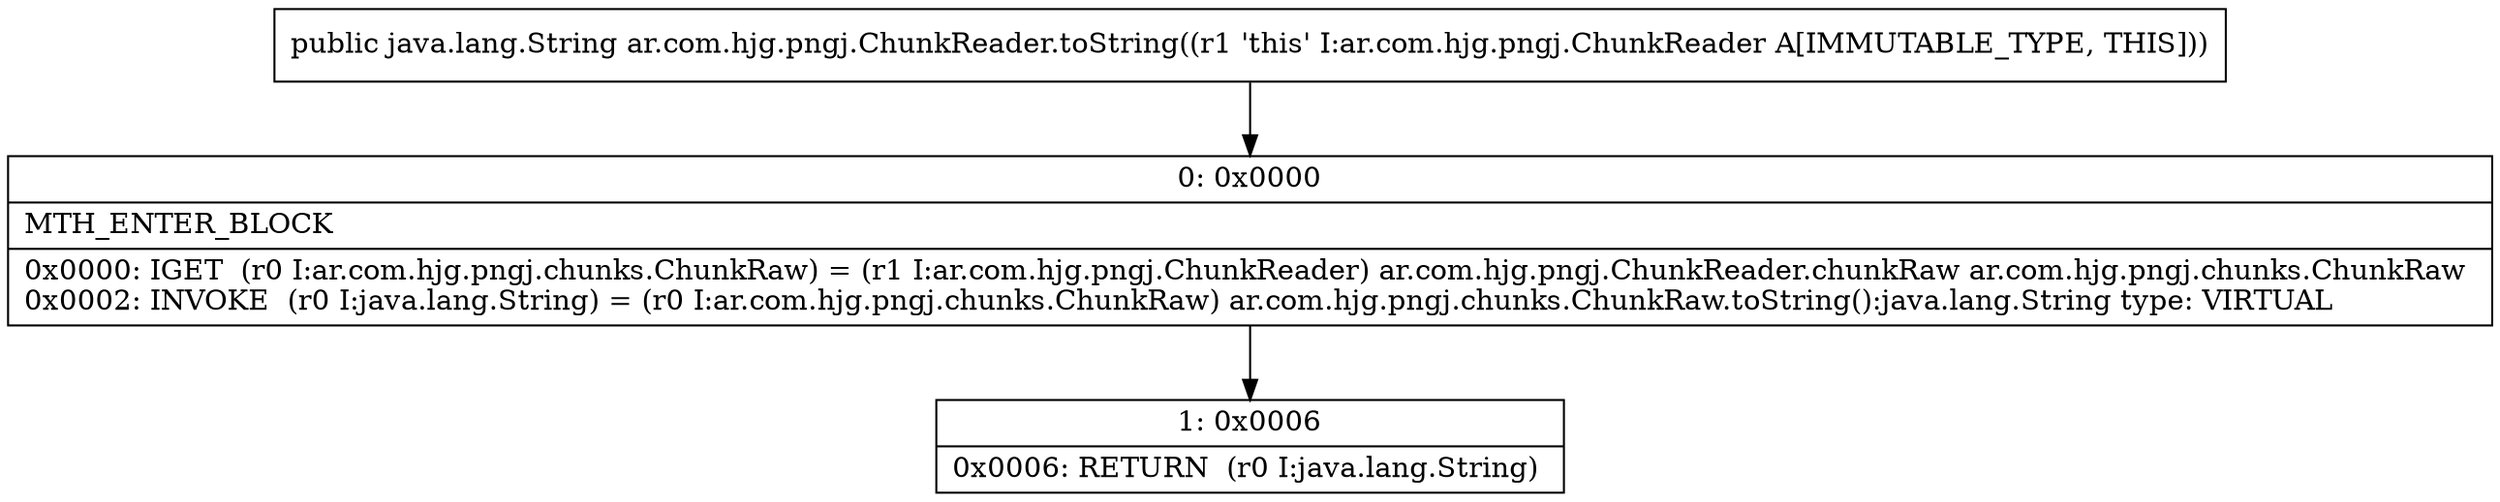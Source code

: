digraph "CFG forar.com.hjg.pngj.ChunkReader.toString()Ljava\/lang\/String;" {
Node_0 [shape=record,label="{0\:\ 0x0000|MTH_ENTER_BLOCK\l|0x0000: IGET  (r0 I:ar.com.hjg.pngj.chunks.ChunkRaw) = (r1 I:ar.com.hjg.pngj.ChunkReader) ar.com.hjg.pngj.ChunkReader.chunkRaw ar.com.hjg.pngj.chunks.ChunkRaw \l0x0002: INVOKE  (r0 I:java.lang.String) = (r0 I:ar.com.hjg.pngj.chunks.ChunkRaw) ar.com.hjg.pngj.chunks.ChunkRaw.toString():java.lang.String type: VIRTUAL \l}"];
Node_1 [shape=record,label="{1\:\ 0x0006|0x0006: RETURN  (r0 I:java.lang.String) \l}"];
MethodNode[shape=record,label="{public java.lang.String ar.com.hjg.pngj.ChunkReader.toString((r1 'this' I:ar.com.hjg.pngj.ChunkReader A[IMMUTABLE_TYPE, THIS])) }"];
MethodNode -> Node_0;
Node_0 -> Node_1;
}

